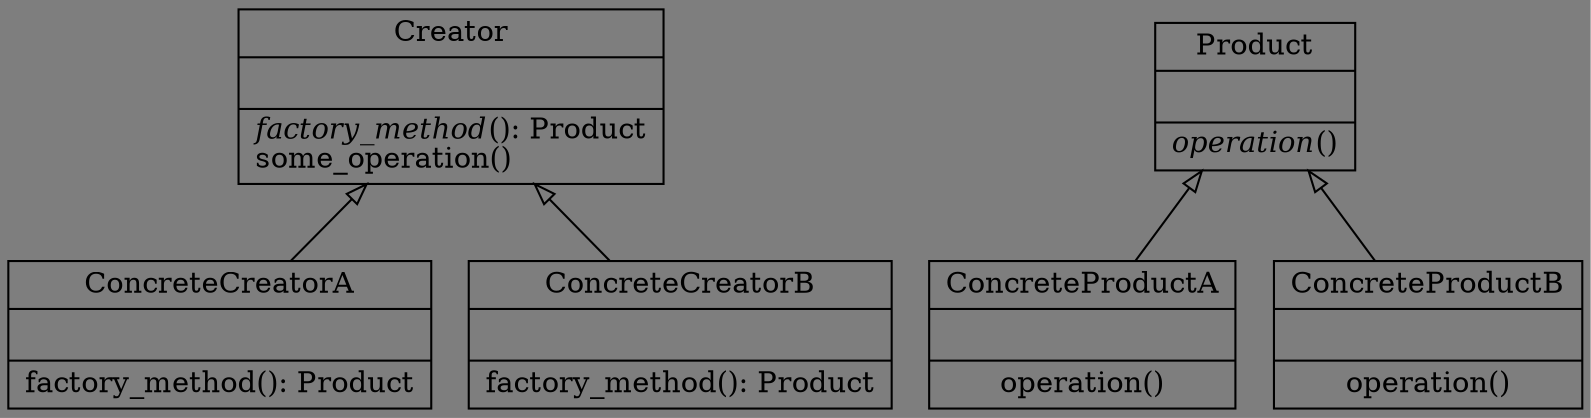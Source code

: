 digraph "classes_2._工厂方法模式_3.py" {
rankdir=BT
bgcolor="#7e7e7e"

charset="utf-8"
"2._工厂方法模式_3.ConcreteCreatorA" [color="black", fontcolor="black", label=<{ConcreteCreatorA|<br ALIGN="LEFT"/>|factory_method(): Product<br ALIGN="LEFT"/>}>, shape="record", style="solid"];
"2._工厂方法模式_3.ConcreteCreatorB" [color="black", fontcolor="black", label=<{ConcreteCreatorB|<br ALIGN="LEFT"/>|factory_method(): Product<br ALIGN="LEFT"/>}>, shape="record", style="solid"];
"2._工厂方法模式_3.ConcreteProductA" [color="black", fontcolor="black", label=<{ConcreteProductA|<br ALIGN="LEFT"/>|operation()<br ALIGN="LEFT"/>}>, shape="record", style="solid"];
"2._工厂方法模式_3.ConcreteProductB" [color="black", fontcolor="black", label=<{ConcreteProductB|<br ALIGN="LEFT"/>|operation()<br ALIGN="LEFT"/>}>, shape="record", style="solid"];
"2._工厂方法模式_3.Creator" [color="black", fontcolor="black", label=<{Creator|<br ALIGN="LEFT"/>|<I>factory_method</I>(): Product<br ALIGN="LEFT"/>some_operation()<br ALIGN="LEFT"/>}>, shape="record", style="solid"];
"2._工厂方法模式_3.Product" [color="black", fontcolor="black", label=<{Product|<br ALIGN="LEFT"/>|<I>operation</I>()<br ALIGN="LEFT"/>}>, shape="record", style="solid"];
"2._工厂方法模式_3.ConcreteCreatorA" -> "2._工厂方法模式_3.Creator" [arrowhead="empty", arrowtail="none"];
"2._工厂方法模式_3.ConcreteCreatorB" -> "2._工厂方法模式_3.Creator" [arrowhead="empty", arrowtail="none"];
"2._工厂方法模式_3.ConcreteProductA" -> "2._工厂方法模式_3.Product" [arrowhead="empty", arrowtail="none"];
"2._工厂方法模式_3.ConcreteProductB" -> "2._工厂方法模式_3.Product" [arrowhead="empty", arrowtail="none"];
}

